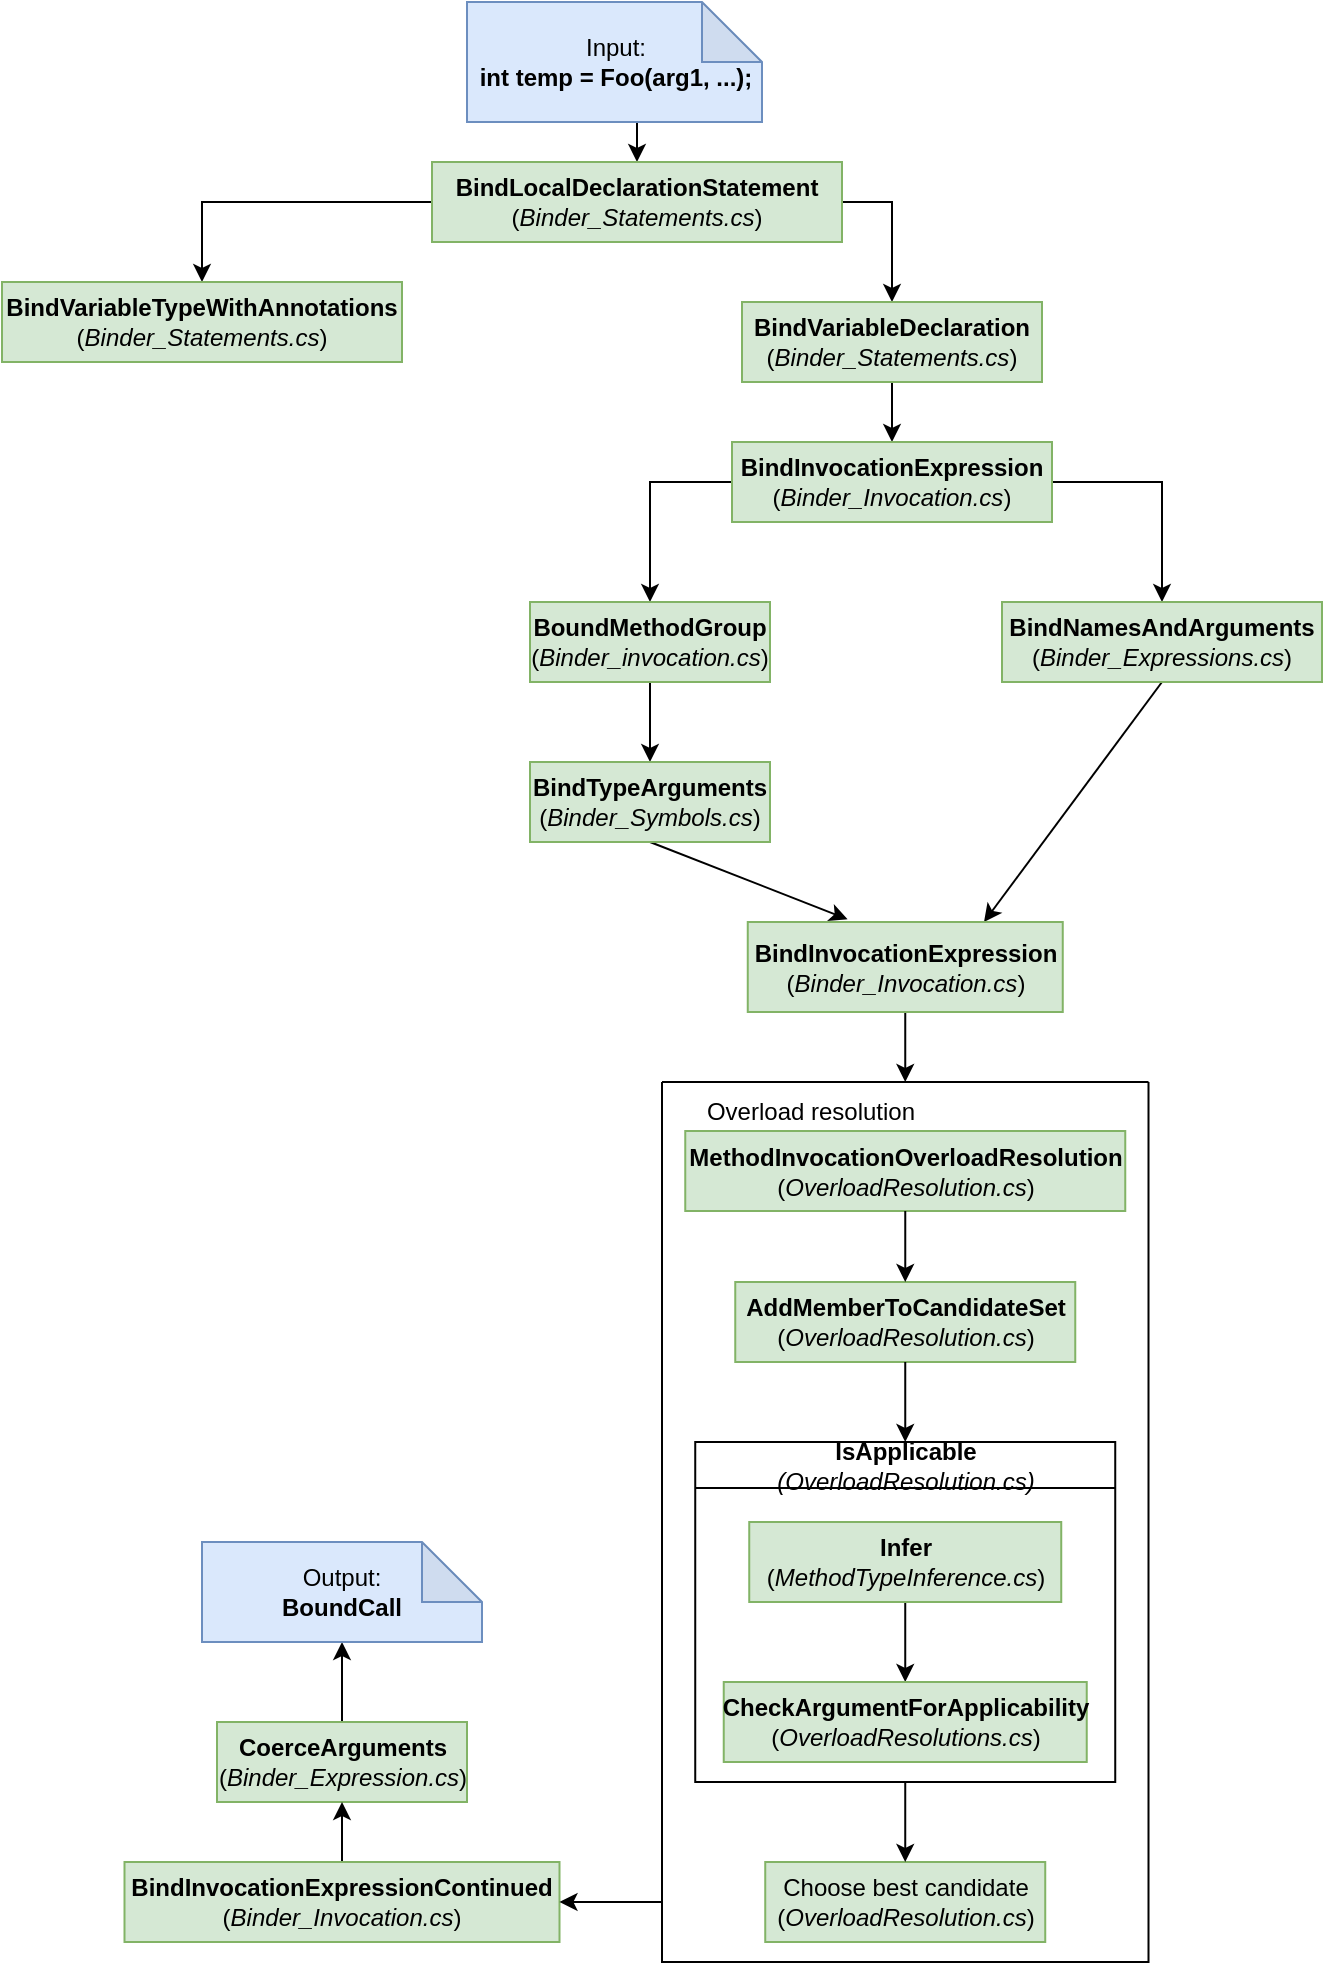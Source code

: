 <mxfile version="21.3.3" type="device">
  <diagram name="Page-1" id="du5PRKcVOTlr9LgR9WWD">
    <mxGraphModel dx="1674" dy="822" grid="1" gridSize="10" guides="1" tooltips="1" connect="1" arrows="1" fold="1" page="1" pageScale="1" pageWidth="827" pageHeight="1169" math="0" shadow="0">
      <root>
        <mxCell id="0" />
        <mxCell id="1" parent="0" />
        <mxCell id="HiPX2ZG_8M-1gJtPcTxc-6" style="edgeStyle=orthogonalEdgeStyle;rounded=0;orthogonalLoop=1;jettySize=auto;html=1;exitX=0.5;exitY=1;exitDx=0;exitDy=0;exitPerimeter=0;entryX=0.5;entryY=0;entryDx=0;entryDy=0;" parent="1" source="HiPX2ZG_8M-1gJtPcTxc-1" target="HiPX2ZG_8M-1gJtPcTxc-2" edge="1">
          <mxGeometry relative="1" as="geometry" />
        </mxCell>
        <mxCell id="HiPX2ZG_8M-1gJtPcTxc-1" value="Input:&lt;br&gt;&lt;b&gt;int temp = Foo(arg1, ...);&lt;/b&gt;" style="shape=note;whiteSpace=wrap;html=1;backgroundOutline=1;darkOpacity=0.05;fillColor=#dae8fc;strokeColor=#6c8ebf;" parent="1" vertex="1">
          <mxGeometry x="322.5" y="20" width="147.5" height="60" as="geometry" />
        </mxCell>
        <mxCell id="HiPX2ZG_8M-1gJtPcTxc-7" style="rounded=0;orthogonalLoop=1;jettySize=auto;html=1;exitX=0;exitY=0.5;exitDx=0;exitDy=0;entryX=0.5;entryY=0;entryDx=0;entryDy=0;edgeStyle=orthogonalEdgeStyle;" parent="1" source="HiPX2ZG_8M-1gJtPcTxc-2" target="HiPX2ZG_8M-1gJtPcTxc-3" edge="1">
          <mxGeometry relative="1" as="geometry" />
        </mxCell>
        <mxCell id="HiPX2ZG_8M-1gJtPcTxc-46" style="rounded=0;orthogonalLoop=1;jettySize=auto;html=1;exitX=1;exitY=0.5;exitDx=0;exitDy=0;entryX=0.5;entryY=0;entryDx=0;entryDy=0;edgeStyle=orthogonalEdgeStyle;" parent="1" source="HiPX2ZG_8M-1gJtPcTxc-2" target="HiPX2ZG_8M-1gJtPcTxc-4" edge="1">
          <mxGeometry relative="1" as="geometry">
            <mxPoint x="506.25" y="170" as="targetPoint" />
          </mxGeometry>
        </mxCell>
        <mxCell id="HiPX2ZG_8M-1gJtPcTxc-2" value="&lt;b&gt;BindLocalDeclarationStatement&lt;/b&gt; (&lt;i&gt;Binder_Statements.cs&lt;/i&gt;)" style="rounded=0;whiteSpace=wrap;html=1;fillColor=#d5e8d4;strokeColor=#82b366;" parent="1" vertex="1">
          <mxGeometry x="305" y="100" width="205" height="40" as="geometry" />
        </mxCell>
        <mxCell id="HiPX2ZG_8M-1gJtPcTxc-3" value="&lt;b&gt;BindVariableTypeWithAnnotations&lt;/b&gt;&lt;br&gt;(&lt;i&gt;Binder_Statements.cs&lt;/i&gt;)" style="rounded=0;whiteSpace=wrap;html=1;fillColor=#d5e8d4;strokeColor=#82b366;" parent="1" vertex="1">
          <mxGeometry x="90" y="160" width="200" height="40" as="geometry" />
        </mxCell>
        <mxCell id="HiPX2ZG_8M-1gJtPcTxc-9" style="rounded=0;orthogonalLoop=1;jettySize=auto;html=1;exitX=0.5;exitY=1;exitDx=0;exitDy=0;entryX=0.5;entryY=0;entryDx=0;entryDy=0;" parent="1" source="HiPX2ZG_8M-1gJtPcTxc-4" target="HiPX2ZG_8M-1gJtPcTxc-5" edge="1">
          <mxGeometry relative="1" as="geometry" />
        </mxCell>
        <mxCell id="HiPX2ZG_8M-1gJtPcTxc-4" value="&lt;b&gt;BindVariableDeclaration&lt;/b&gt;&lt;br&gt;(&lt;i&gt;Binder_Statements.cs&lt;/i&gt;)" style="rounded=0;whiteSpace=wrap;html=1;fillColor=#d5e8d4;strokeColor=#82b366;" parent="1" vertex="1">
          <mxGeometry x="460" y="170" width="150" height="40" as="geometry" />
        </mxCell>
        <mxCell id="HiPX2ZG_8M-1gJtPcTxc-12" style="rounded=0;orthogonalLoop=1;jettySize=auto;html=1;exitX=0;exitY=0.5;exitDx=0;exitDy=0;entryX=0.5;entryY=0;entryDx=0;entryDy=0;edgeStyle=orthogonalEdgeStyle;" parent="1" source="HiPX2ZG_8M-1gJtPcTxc-5" target="HiPX2ZG_8M-1gJtPcTxc-10" edge="1">
          <mxGeometry relative="1" as="geometry" />
        </mxCell>
        <mxCell id="HiPX2ZG_8M-1gJtPcTxc-13" style="rounded=0;orthogonalLoop=1;jettySize=auto;html=1;exitX=1;exitY=0.5;exitDx=0;exitDy=0;entryX=0.5;entryY=0;entryDx=0;entryDy=0;edgeStyle=orthogonalEdgeStyle;" parent="1" source="HiPX2ZG_8M-1gJtPcTxc-5" target="HiPX2ZG_8M-1gJtPcTxc-11" edge="1">
          <mxGeometry relative="1" as="geometry" />
        </mxCell>
        <mxCell id="HiPX2ZG_8M-1gJtPcTxc-5" value="&lt;b&gt;BindInvocationExpression&lt;/b&gt;&lt;br&gt;(&lt;i&gt;Binder_Invocation.cs&lt;/i&gt;)" style="rounded=0;whiteSpace=wrap;html=1;fillColor=#d5e8d4;strokeColor=#82b366;" parent="1" vertex="1">
          <mxGeometry x="455" y="240" width="160" height="40" as="geometry" />
        </mxCell>
        <mxCell id="HiPX2ZG_8M-1gJtPcTxc-17" style="rounded=0;orthogonalLoop=1;jettySize=auto;html=1;exitX=0.5;exitY=1;exitDx=0;exitDy=0;entryX=0.5;entryY=0;entryDx=0;entryDy=0;" parent="1" source="HiPX2ZG_8M-1gJtPcTxc-10" target="HiPX2ZG_8M-1gJtPcTxc-16" edge="1">
          <mxGeometry relative="1" as="geometry" />
        </mxCell>
        <mxCell id="HiPX2ZG_8M-1gJtPcTxc-10" value="&lt;b&gt;BoundMethodGroup&lt;/b&gt;&lt;br&gt;(&lt;i&gt;Binder_invocation.cs&lt;/i&gt;)" style="rounded=0;whiteSpace=wrap;html=1;fillColor=#d5e8d4;strokeColor=#82b366;" parent="1" vertex="1">
          <mxGeometry x="354" y="320" width="120" height="40" as="geometry" />
        </mxCell>
        <mxCell id="HiPX2ZG_8M-1gJtPcTxc-19" style="rounded=0;orthogonalLoop=1;jettySize=auto;html=1;exitX=0.5;exitY=1;exitDx=0;exitDy=0;entryX=0.75;entryY=0;entryDx=0;entryDy=0;" parent="1" source="HiPX2ZG_8M-1gJtPcTxc-11" target="HiPX2ZG_8M-1gJtPcTxc-14" edge="1">
          <mxGeometry relative="1" as="geometry">
            <mxPoint x="680.25" y="520" as="sourcePoint" />
          </mxGeometry>
        </mxCell>
        <mxCell id="HiPX2ZG_8M-1gJtPcTxc-11" value="&lt;b&gt;BindNamesAndArguments&lt;/b&gt;&lt;br&gt;(&lt;i&gt;Binder_Expressions.cs&lt;/i&gt;)" style="rounded=0;whiteSpace=wrap;html=1;fillColor=#d5e8d4;strokeColor=#82b366;" parent="1" vertex="1">
          <mxGeometry x="590" y="320" width="160" height="40" as="geometry" />
        </mxCell>
        <mxCell id="HiPX2ZG_8M-1gJtPcTxc-21" style="rounded=0;orthogonalLoop=1;jettySize=auto;html=1;exitX=0.5;exitY=1;exitDx=0;exitDy=0;entryX=0.5;entryY=0;entryDx=0;entryDy=0;" parent="1" source="HiPX2ZG_8M-1gJtPcTxc-14" target="HiPX2ZG_8M-1gJtPcTxc-42" edge="1">
          <mxGeometry relative="1" as="geometry" />
        </mxCell>
        <mxCell id="HiPX2ZG_8M-1gJtPcTxc-14" value="&lt;b&gt;BindInvocationExpression&lt;br&gt;&lt;/b&gt;(&lt;i&gt;Binder_Invocation.cs&lt;/i&gt;)" style="rounded=0;whiteSpace=wrap;html=1;fillColor=#d5e8d4;strokeColor=#82b366;" parent="1" vertex="1">
          <mxGeometry x="462.88" y="480" width="157.5" height="45" as="geometry" />
        </mxCell>
        <mxCell id="HiPX2ZG_8M-1gJtPcTxc-18" style="rounded=0;orthogonalLoop=1;jettySize=auto;html=1;exitX=0.5;exitY=1;exitDx=0;exitDy=0;entryX=0.317;entryY=-0.031;entryDx=0;entryDy=0;entryPerimeter=0;" parent="1" source="HiPX2ZG_8M-1gJtPcTxc-16" target="HiPX2ZG_8M-1gJtPcTxc-14" edge="1">
          <mxGeometry relative="1" as="geometry" />
        </mxCell>
        <mxCell id="HiPX2ZG_8M-1gJtPcTxc-16" value="&lt;b&gt;BindTypeArguments&lt;/b&gt;&lt;br&gt;(&lt;i&gt;Binder_Symbols.cs&lt;/i&gt;)" style="rounded=0;whiteSpace=wrap;html=1;fillColor=#d5e8d4;strokeColor=#82b366;" parent="1" vertex="1">
          <mxGeometry x="354" y="400" width="120" height="40" as="geometry" />
        </mxCell>
        <mxCell id="HiPX2ZG_8M-1gJtPcTxc-41" style="rounded=0;orthogonalLoop=1;jettySize=auto;html=1;entryX=0.5;entryY=1;entryDx=0;entryDy=0;entryPerimeter=0;" parent="1" source="HiPX2ZG_8M-1gJtPcTxc-34" target="HiPX2ZG_8M-1gJtPcTxc-40" edge="1">
          <mxGeometry relative="1" as="geometry">
            <mxPoint x="328.75" y="1050" as="sourcePoint" />
            <mxPoint x="328.75" y="1030" as="targetPoint" />
          </mxGeometry>
        </mxCell>
        <mxCell id="HiPX2ZG_8M-1gJtPcTxc-34" value="&lt;b&gt;CoerceArguments&lt;/b&gt;&lt;br&gt;(&lt;i&gt;Binder_Expression.cs&lt;/i&gt;)" style="rounded=0;whiteSpace=wrap;html=1;fillColor=#d5e8d4;strokeColor=#82b366;" parent="1" vertex="1">
          <mxGeometry x="197.5" y="880" width="125" height="40" as="geometry" />
        </mxCell>
        <mxCell id="HiPX2ZG_8M-1gJtPcTxc-37" style="rounded=0;orthogonalLoop=1;jettySize=auto;html=1;exitX=0.5;exitY=0;exitDx=0;exitDy=0;entryX=0.5;entryY=1;entryDx=0;entryDy=0;" parent="1" source="HiPX2ZG_8M-1gJtPcTxc-35" target="HiPX2ZG_8M-1gJtPcTxc-34" edge="1">
          <mxGeometry relative="1" as="geometry">
            <mxPoint x="250" y="1060" as="sourcePoint" />
            <mxPoint x="250" y="1030" as="targetPoint" />
          </mxGeometry>
        </mxCell>
        <mxCell id="HiPX2ZG_8M-1gJtPcTxc-35" value="&lt;b&gt;BindInvocationExpressionContinued&lt;br&gt;&lt;/b&gt;(&lt;i&gt;Binder_Invocation.cs&lt;/i&gt;)" style="rounded=0;whiteSpace=wrap;html=1;fillColor=#d5e8d4;strokeColor=#82b366;" parent="1" vertex="1">
          <mxGeometry x="151.25" y="950" width="217.5" height="40" as="geometry" />
        </mxCell>
        <mxCell id="HiPX2ZG_8M-1gJtPcTxc-40" value="Output:&lt;br&gt;&lt;b&gt;BoundCall&lt;/b&gt;" style="shape=note;whiteSpace=wrap;html=1;backgroundOutline=1;darkOpacity=0.05;fillColor=#dae8fc;strokeColor=#6c8ebf;" parent="1" vertex="1">
          <mxGeometry x="190" y="790" width="140" height="50" as="geometry" />
        </mxCell>
        <mxCell id="HiPX2ZG_8M-1gJtPcTxc-42" value="" style="swimlane;startSize=0;" parent="1" vertex="1">
          <mxGeometry x="420" y="560" width="243.25" height="440" as="geometry" />
        </mxCell>
        <mxCell id="HiPX2ZG_8M-1gJtPcTxc-43" value="Overload resolution" style="text;html=1;align=center;verticalAlign=middle;resizable=0;points=[];autosize=1;strokeColor=none;fillColor=none;" parent="HiPX2ZG_8M-1gJtPcTxc-42" vertex="1">
          <mxGeometry x="9" width="130" height="30" as="geometry" />
        </mxCell>
        <mxCell id="HiPX2ZG_8M-1gJtPcTxc-20" value="&lt;b&gt;MethodInvocationOverloadResolution&lt;/b&gt;&lt;br&gt;(&lt;i&gt;OverloadResolution.cs&lt;/i&gt;)" style="rounded=0;whiteSpace=wrap;html=1;fillColor=#d5e8d4;strokeColor=#82b366;" parent="HiPX2ZG_8M-1gJtPcTxc-42" vertex="1">
          <mxGeometry x="11.63" y="24.5" width="220" height="40" as="geometry" />
        </mxCell>
        <mxCell id="HiPX2ZG_8M-1gJtPcTxc-22" value="&lt;b&gt;AddMemberToCandidateSet&lt;/b&gt;&lt;br&gt;(&lt;i&gt;OverloadResolution.cs&lt;/i&gt;)" style="rounded=0;whiteSpace=wrap;html=1;fillColor=#d5e8d4;strokeColor=#82b366;" parent="HiPX2ZG_8M-1gJtPcTxc-42" vertex="1">
          <mxGeometry x="36.63" y="100" width="170" height="40" as="geometry" />
        </mxCell>
        <mxCell id="HiPX2ZG_8M-1gJtPcTxc-24" style="rounded=0;orthogonalLoop=1;jettySize=auto;html=1;entryX=0.5;entryY=0;entryDx=0;entryDy=0;exitX=0.5;exitY=1;exitDx=0;exitDy=0;" parent="HiPX2ZG_8M-1gJtPcTxc-42" source="HiPX2ZG_8M-1gJtPcTxc-20" target="HiPX2ZG_8M-1gJtPcTxc-22" edge="1">
          <mxGeometry relative="1" as="geometry">
            <mxPoint x="123.25" y="80" as="sourcePoint" />
          </mxGeometry>
        </mxCell>
        <mxCell id="HiPX2ZG_8M-1gJtPcTxc-28" value="IsApplicable&lt;br&gt;&lt;i style=&quot;font-weight: normal;&quot;&gt;(OverloadResolution.cs)&lt;/i&gt;" style="swimlane;whiteSpace=wrap;html=1;" parent="HiPX2ZG_8M-1gJtPcTxc-42" vertex="1">
          <mxGeometry x="16.62" y="180" width="210" height="170" as="geometry" />
        </mxCell>
        <mxCell id="HiPX2ZG_8M-1gJtPcTxc-30" style="rounded=0;orthogonalLoop=1;jettySize=auto;html=1;exitX=0.5;exitY=1;exitDx=0;exitDy=0;entryX=0.5;entryY=0;entryDx=0;entryDy=0;" parent="HiPX2ZG_8M-1gJtPcTxc-28" source="HiPX2ZG_8M-1gJtPcTxc-26" target="HiPX2ZG_8M-1gJtPcTxc-27" edge="1">
          <mxGeometry relative="1" as="geometry" />
        </mxCell>
        <mxCell id="HiPX2ZG_8M-1gJtPcTxc-26" value="&lt;b&gt;Infer&lt;/b&gt;&lt;br&gt;(&lt;i&gt;MethodTypeInference.cs&lt;/i&gt;)" style="rounded=0;whiteSpace=wrap;html=1;fillColor=#d5e8d4;strokeColor=#82b366;" parent="HiPX2ZG_8M-1gJtPcTxc-28" vertex="1">
          <mxGeometry x="27" y="40" width="156" height="40" as="geometry" />
        </mxCell>
        <mxCell id="HiPX2ZG_8M-1gJtPcTxc-27" value="&lt;b&gt;CheckArgumentForApplicability&lt;/b&gt;&lt;br&gt;(&lt;i&gt;OverloadResolutions.cs&lt;/i&gt;)" style="rounded=0;whiteSpace=wrap;html=1;fillColor=#d5e8d4;strokeColor=#82b366;" parent="HiPX2ZG_8M-1gJtPcTxc-28" vertex="1">
          <mxGeometry x="14.25" y="120" width="181.5" height="40" as="geometry" />
        </mxCell>
        <mxCell id="HiPX2ZG_8M-1gJtPcTxc-25" style="rounded=0;orthogonalLoop=1;jettySize=auto;html=1;exitX=0.5;exitY=1;exitDx=0;exitDy=0;entryX=0.5;entryY=0;entryDx=0;entryDy=0;" parent="HiPX2ZG_8M-1gJtPcTxc-42" source="HiPX2ZG_8M-1gJtPcTxc-22" target="HiPX2ZG_8M-1gJtPcTxc-28" edge="1">
          <mxGeometry relative="1" as="geometry">
            <mxPoint x="474" y="290" as="targetPoint" />
          </mxGeometry>
        </mxCell>
        <mxCell id="HiPX2ZG_8M-1gJtPcTxc-31" value="Choose best candidate&lt;br&gt;(&lt;i&gt;OverloadResolution.cs&lt;/i&gt;)" style="rounded=0;whiteSpace=wrap;html=1;fillColor=#d5e8d4;strokeColor=#82b366;" parent="HiPX2ZG_8M-1gJtPcTxc-42" vertex="1">
          <mxGeometry x="51.62" y="390" width="140" height="40" as="geometry" />
        </mxCell>
        <mxCell id="HiPX2ZG_8M-1gJtPcTxc-33" style="rounded=0;orthogonalLoop=1;jettySize=auto;html=1;exitX=0.5;exitY=1;exitDx=0;exitDy=0;entryX=0.5;entryY=0;entryDx=0;entryDy=0;" parent="HiPX2ZG_8M-1gJtPcTxc-42" source="HiPX2ZG_8M-1gJtPcTxc-28" target="HiPX2ZG_8M-1gJtPcTxc-31" edge="1">
          <mxGeometry relative="1" as="geometry" />
        </mxCell>
        <mxCell id="HiPX2ZG_8M-1gJtPcTxc-36" style="rounded=0;orthogonalLoop=1;jettySize=auto;html=1;entryX=1;entryY=0.5;entryDx=0;entryDy=0;" parent="1" target="HiPX2ZG_8M-1gJtPcTxc-35" edge="1">
          <mxGeometry relative="1" as="geometry">
            <mxPoint x="358.75" y="1080" as="targetPoint" />
            <mxPoint x="420" y="970" as="sourcePoint" />
          </mxGeometry>
        </mxCell>
      </root>
    </mxGraphModel>
  </diagram>
</mxfile>
